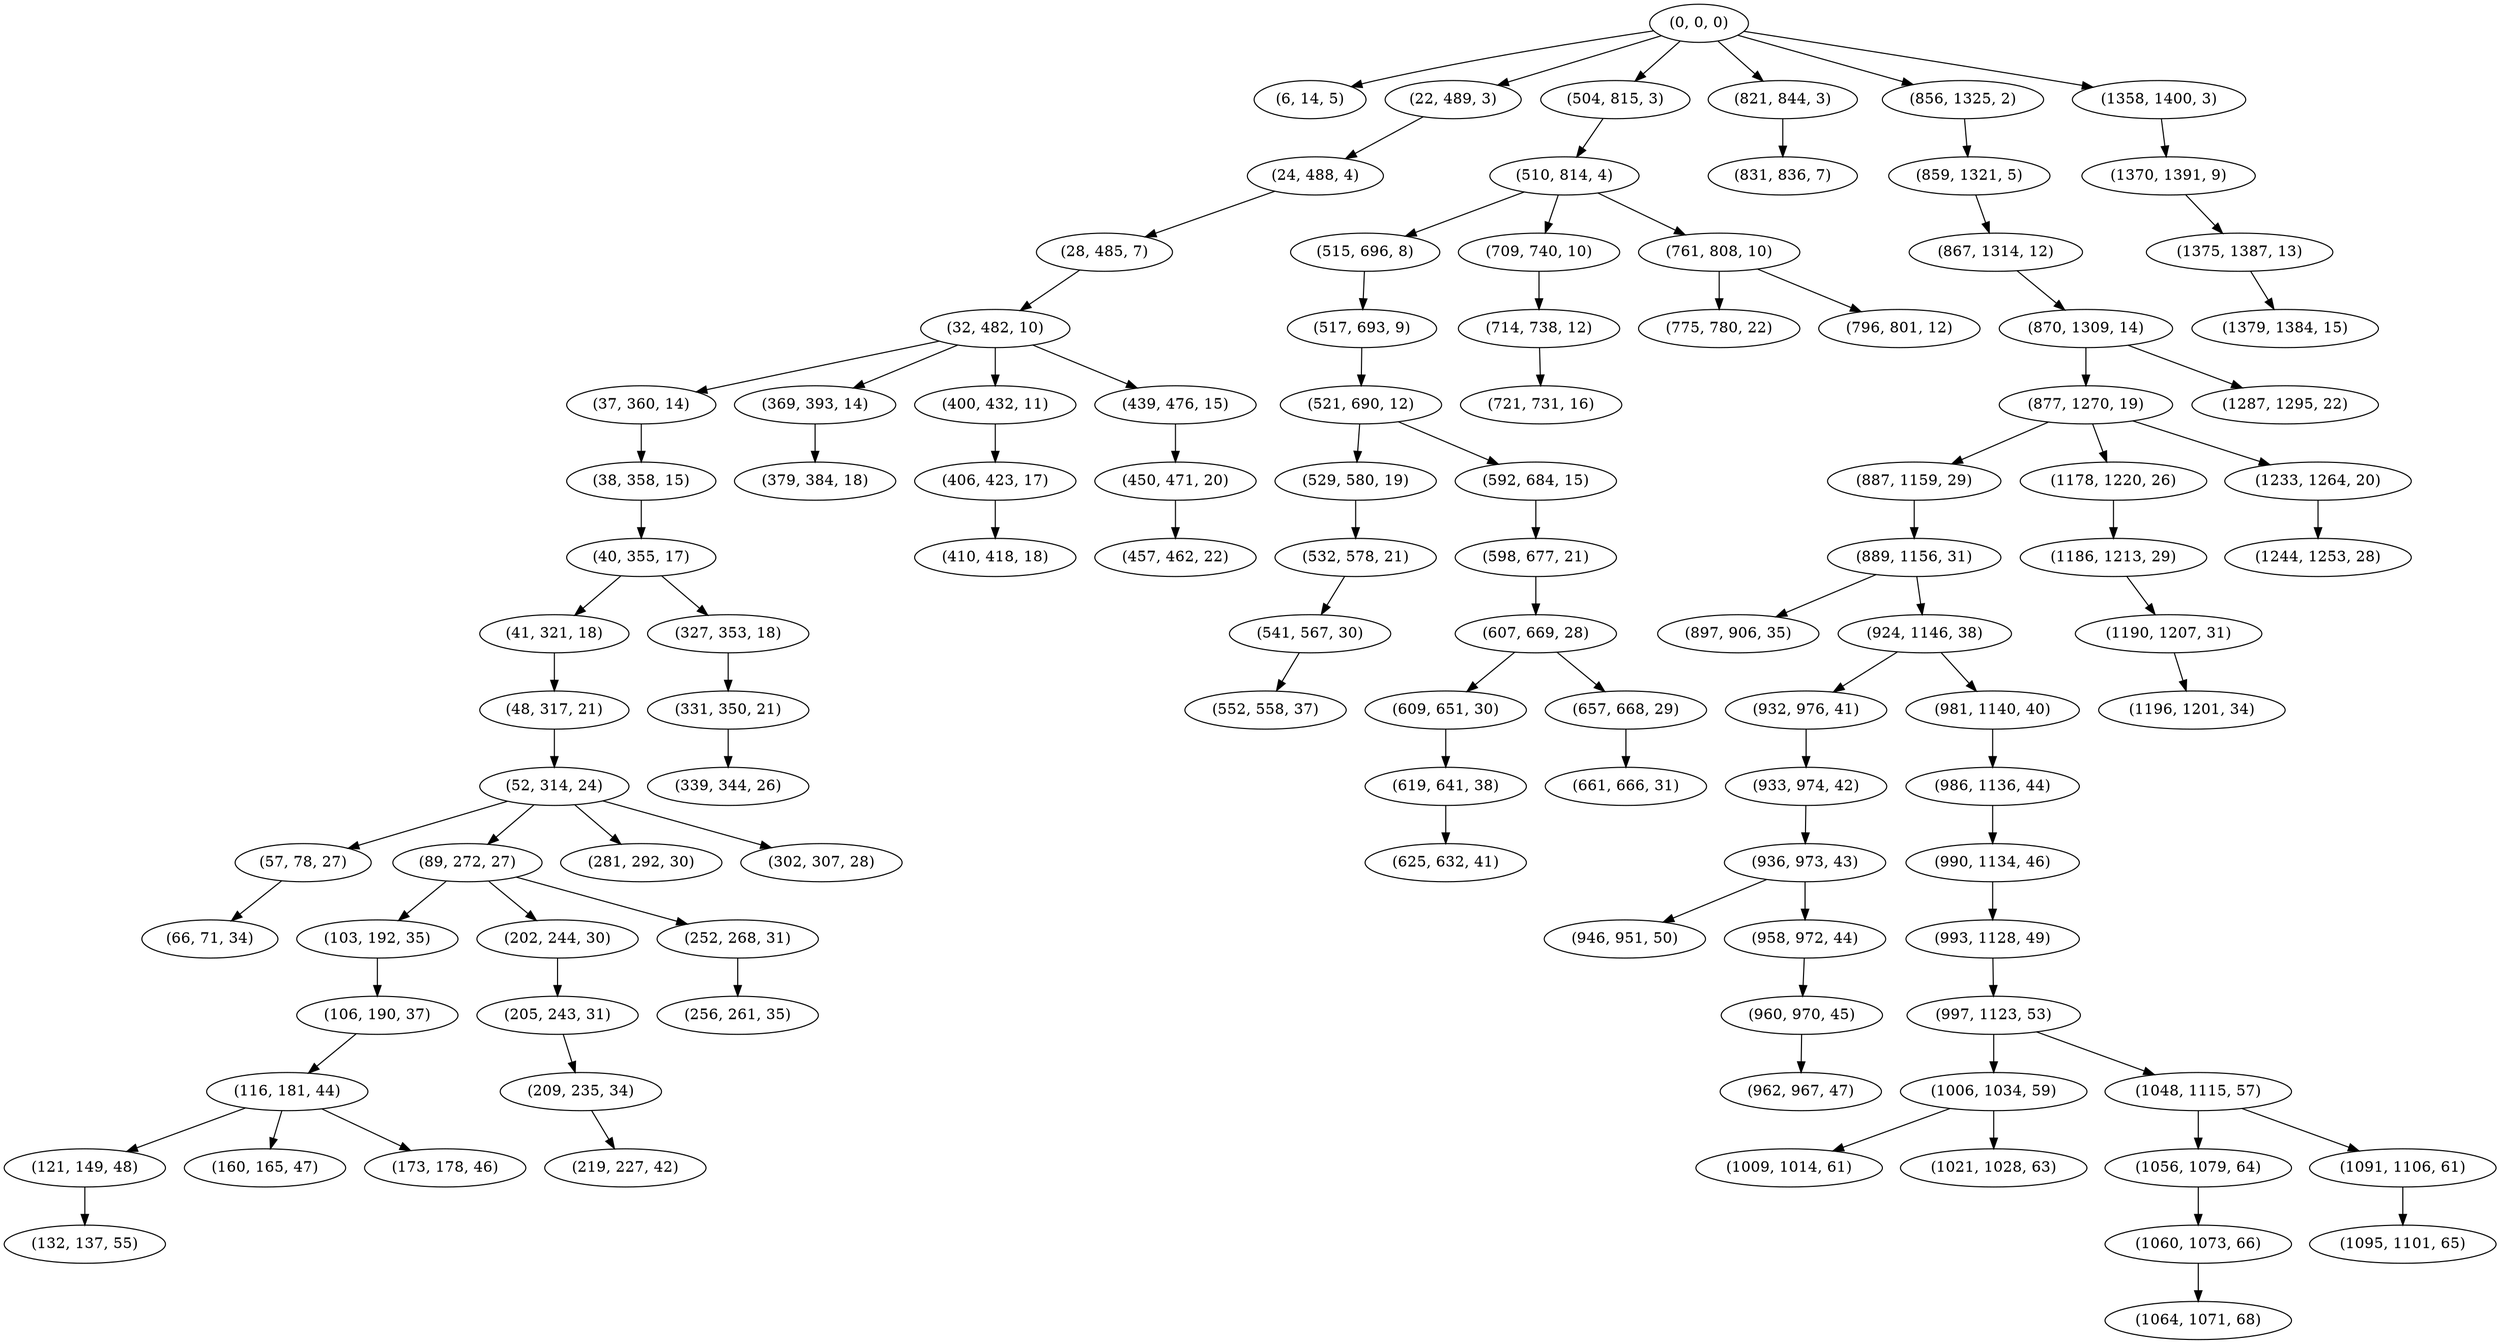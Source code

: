 digraph tree {
    "(0, 0, 0)";
    "(6, 14, 5)";
    "(22, 489, 3)";
    "(24, 488, 4)";
    "(28, 485, 7)";
    "(32, 482, 10)";
    "(37, 360, 14)";
    "(38, 358, 15)";
    "(40, 355, 17)";
    "(41, 321, 18)";
    "(48, 317, 21)";
    "(52, 314, 24)";
    "(57, 78, 27)";
    "(66, 71, 34)";
    "(89, 272, 27)";
    "(103, 192, 35)";
    "(106, 190, 37)";
    "(116, 181, 44)";
    "(121, 149, 48)";
    "(132, 137, 55)";
    "(160, 165, 47)";
    "(173, 178, 46)";
    "(202, 244, 30)";
    "(205, 243, 31)";
    "(209, 235, 34)";
    "(219, 227, 42)";
    "(252, 268, 31)";
    "(256, 261, 35)";
    "(281, 292, 30)";
    "(302, 307, 28)";
    "(327, 353, 18)";
    "(331, 350, 21)";
    "(339, 344, 26)";
    "(369, 393, 14)";
    "(379, 384, 18)";
    "(400, 432, 11)";
    "(406, 423, 17)";
    "(410, 418, 18)";
    "(439, 476, 15)";
    "(450, 471, 20)";
    "(457, 462, 22)";
    "(504, 815, 3)";
    "(510, 814, 4)";
    "(515, 696, 8)";
    "(517, 693, 9)";
    "(521, 690, 12)";
    "(529, 580, 19)";
    "(532, 578, 21)";
    "(541, 567, 30)";
    "(552, 558, 37)";
    "(592, 684, 15)";
    "(598, 677, 21)";
    "(607, 669, 28)";
    "(609, 651, 30)";
    "(619, 641, 38)";
    "(625, 632, 41)";
    "(657, 668, 29)";
    "(661, 666, 31)";
    "(709, 740, 10)";
    "(714, 738, 12)";
    "(721, 731, 16)";
    "(761, 808, 10)";
    "(775, 780, 22)";
    "(796, 801, 12)";
    "(821, 844, 3)";
    "(831, 836, 7)";
    "(856, 1325, 2)";
    "(859, 1321, 5)";
    "(867, 1314, 12)";
    "(870, 1309, 14)";
    "(877, 1270, 19)";
    "(887, 1159, 29)";
    "(889, 1156, 31)";
    "(897, 906, 35)";
    "(924, 1146, 38)";
    "(932, 976, 41)";
    "(933, 974, 42)";
    "(936, 973, 43)";
    "(946, 951, 50)";
    "(958, 972, 44)";
    "(960, 970, 45)";
    "(962, 967, 47)";
    "(981, 1140, 40)";
    "(986, 1136, 44)";
    "(990, 1134, 46)";
    "(993, 1128, 49)";
    "(997, 1123, 53)";
    "(1006, 1034, 59)";
    "(1009, 1014, 61)";
    "(1021, 1028, 63)";
    "(1048, 1115, 57)";
    "(1056, 1079, 64)";
    "(1060, 1073, 66)";
    "(1064, 1071, 68)";
    "(1091, 1106, 61)";
    "(1095, 1101, 65)";
    "(1178, 1220, 26)";
    "(1186, 1213, 29)";
    "(1190, 1207, 31)";
    "(1196, 1201, 34)";
    "(1233, 1264, 20)";
    "(1244, 1253, 28)";
    "(1287, 1295, 22)";
    "(1358, 1400, 3)";
    "(1370, 1391, 9)";
    "(1375, 1387, 13)";
    "(1379, 1384, 15)";
    "(0, 0, 0)" -> "(6, 14, 5)";
    "(0, 0, 0)" -> "(22, 489, 3)";
    "(0, 0, 0)" -> "(504, 815, 3)";
    "(0, 0, 0)" -> "(821, 844, 3)";
    "(0, 0, 0)" -> "(856, 1325, 2)";
    "(0, 0, 0)" -> "(1358, 1400, 3)";
    "(22, 489, 3)" -> "(24, 488, 4)";
    "(24, 488, 4)" -> "(28, 485, 7)";
    "(28, 485, 7)" -> "(32, 482, 10)";
    "(32, 482, 10)" -> "(37, 360, 14)";
    "(32, 482, 10)" -> "(369, 393, 14)";
    "(32, 482, 10)" -> "(400, 432, 11)";
    "(32, 482, 10)" -> "(439, 476, 15)";
    "(37, 360, 14)" -> "(38, 358, 15)";
    "(38, 358, 15)" -> "(40, 355, 17)";
    "(40, 355, 17)" -> "(41, 321, 18)";
    "(40, 355, 17)" -> "(327, 353, 18)";
    "(41, 321, 18)" -> "(48, 317, 21)";
    "(48, 317, 21)" -> "(52, 314, 24)";
    "(52, 314, 24)" -> "(57, 78, 27)";
    "(52, 314, 24)" -> "(89, 272, 27)";
    "(52, 314, 24)" -> "(281, 292, 30)";
    "(52, 314, 24)" -> "(302, 307, 28)";
    "(57, 78, 27)" -> "(66, 71, 34)";
    "(89, 272, 27)" -> "(103, 192, 35)";
    "(89, 272, 27)" -> "(202, 244, 30)";
    "(89, 272, 27)" -> "(252, 268, 31)";
    "(103, 192, 35)" -> "(106, 190, 37)";
    "(106, 190, 37)" -> "(116, 181, 44)";
    "(116, 181, 44)" -> "(121, 149, 48)";
    "(116, 181, 44)" -> "(160, 165, 47)";
    "(116, 181, 44)" -> "(173, 178, 46)";
    "(121, 149, 48)" -> "(132, 137, 55)";
    "(202, 244, 30)" -> "(205, 243, 31)";
    "(205, 243, 31)" -> "(209, 235, 34)";
    "(209, 235, 34)" -> "(219, 227, 42)";
    "(252, 268, 31)" -> "(256, 261, 35)";
    "(327, 353, 18)" -> "(331, 350, 21)";
    "(331, 350, 21)" -> "(339, 344, 26)";
    "(369, 393, 14)" -> "(379, 384, 18)";
    "(400, 432, 11)" -> "(406, 423, 17)";
    "(406, 423, 17)" -> "(410, 418, 18)";
    "(439, 476, 15)" -> "(450, 471, 20)";
    "(450, 471, 20)" -> "(457, 462, 22)";
    "(504, 815, 3)" -> "(510, 814, 4)";
    "(510, 814, 4)" -> "(515, 696, 8)";
    "(510, 814, 4)" -> "(709, 740, 10)";
    "(510, 814, 4)" -> "(761, 808, 10)";
    "(515, 696, 8)" -> "(517, 693, 9)";
    "(517, 693, 9)" -> "(521, 690, 12)";
    "(521, 690, 12)" -> "(529, 580, 19)";
    "(521, 690, 12)" -> "(592, 684, 15)";
    "(529, 580, 19)" -> "(532, 578, 21)";
    "(532, 578, 21)" -> "(541, 567, 30)";
    "(541, 567, 30)" -> "(552, 558, 37)";
    "(592, 684, 15)" -> "(598, 677, 21)";
    "(598, 677, 21)" -> "(607, 669, 28)";
    "(607, 669, 28)" -> "(609, 651, 30)";
    "(607, 669, 28)" -> "(657, 668, 29)";
    "(609, 651, 30)" -> "(619, 641, 38)";
    "(619, 641, 38)" -> "(625, 632, 41)";
    "(657, 668, 29)" -> "(661, 666, 31)";
    "(709, 740, 10)" -> "(714, 738, 12)";
    "(714, 738, 12)" -> "(721, 731, 16)";
    "(761, 808, 10)" -> "(775, 780, 22)";
    "(761, 808, 10)" -> "(796, 801, 12)";
    "(821, 844, 3)" -> "(831, 836, 7)";
    "(856, 1325, 2)" -> "(859, 1321, 5)";
    "(859, 1321, 5)" -> "(867, 1314, 12)";
    "(867, 1314, 12)" -> "(870, 1309, 14)";
    "(870, 1309, 14)" -> "(877, 1270, 19)";
    "(870, 1309, 14)" -> "(1287, 1295, 22)";
    "(877, 1270, 19)" -> "(887, 1159, 29)";
    "(877, 1270, 19)" -> "(1178, 1220, 26)";
    "(877, 1270, 19)" -> "(1233, 1264, 20)";
    "(887, 1159, 29)" -> "(889, 1156, 31)";
    "(889, 1156, 31)" -> "(897, 906, 35)";
    "(889, 1156, 31)" -> "(924, 1146, 38)";
    "(924, 1146, 38)" -> "(932, 976, 41)";
    "(924, 1146, 38)" -> "(981, 1140, 40)";
    "(932, 976, 41)" -> "(933, 974, 42)";
    "(933, 974, 42)" -> "(936, 973, 43)";
    "(936, 973, 43)" -> "(946, 951, 50)";
    "(936, 973, 43)" -> "(958, 972, 44)";
    "(958, 972, 44)" -> "(960, 970, 45)";
    "(960, 970, 45)" -> "(962, 967, 47)";
    "(981, 1140, 40)" -> "(986, 1136, 44)";
    "(986, 1136, 44)" -> "(990, 1134, 46)";
    "(990, 1134, 46)" -> "(993, 1128, 49)";
    "(993, 1128, 49)" -> "(997, 1123, 53)";
    "(997, 1123, 53)" -> "(1006, 1034, 59)";
    "(997, 1123, 53)" -> "(1048, 1115, 57)";
    "(1006, 1034, 59)" -> "(1009, 1014, 61)";
    "(1006, 1034, 59)" -> "(1021, 1028, 63)";
    "(1048, 1115, 57)" -> "(1056, 1079, 64)";
    "(1048, 1115, 57)" -> "(1091, 1106, 61)";
    "(1056, 1079, 64)" -> "(1060, 1073, 66)";
    "(1060, 1073, 66)" -> "(1064, 1071, 68)";
    "(1091, 1106, 61)" -> "(1095, 1101, 65)";
    "(1178, 1220, 26)" -> "(1186, 1213, 29)";
    "(1186, 1213, 29)" -> "(1190, 1207, 31)";
    "(1190, 1207, 31)" -> "(1196, 1201, 34)";
    "(1233, 1264, 20)" -> "(1244, 1253, 28)";
    "(1358, 1400, 3)" -> "(1370, 1391, 9)";
    "(1370, 1391, 9)" -> "(1375, 1387, 13)";
    "(1375, 1387, 13)" -> "(1379, 1384, 15)";
}
